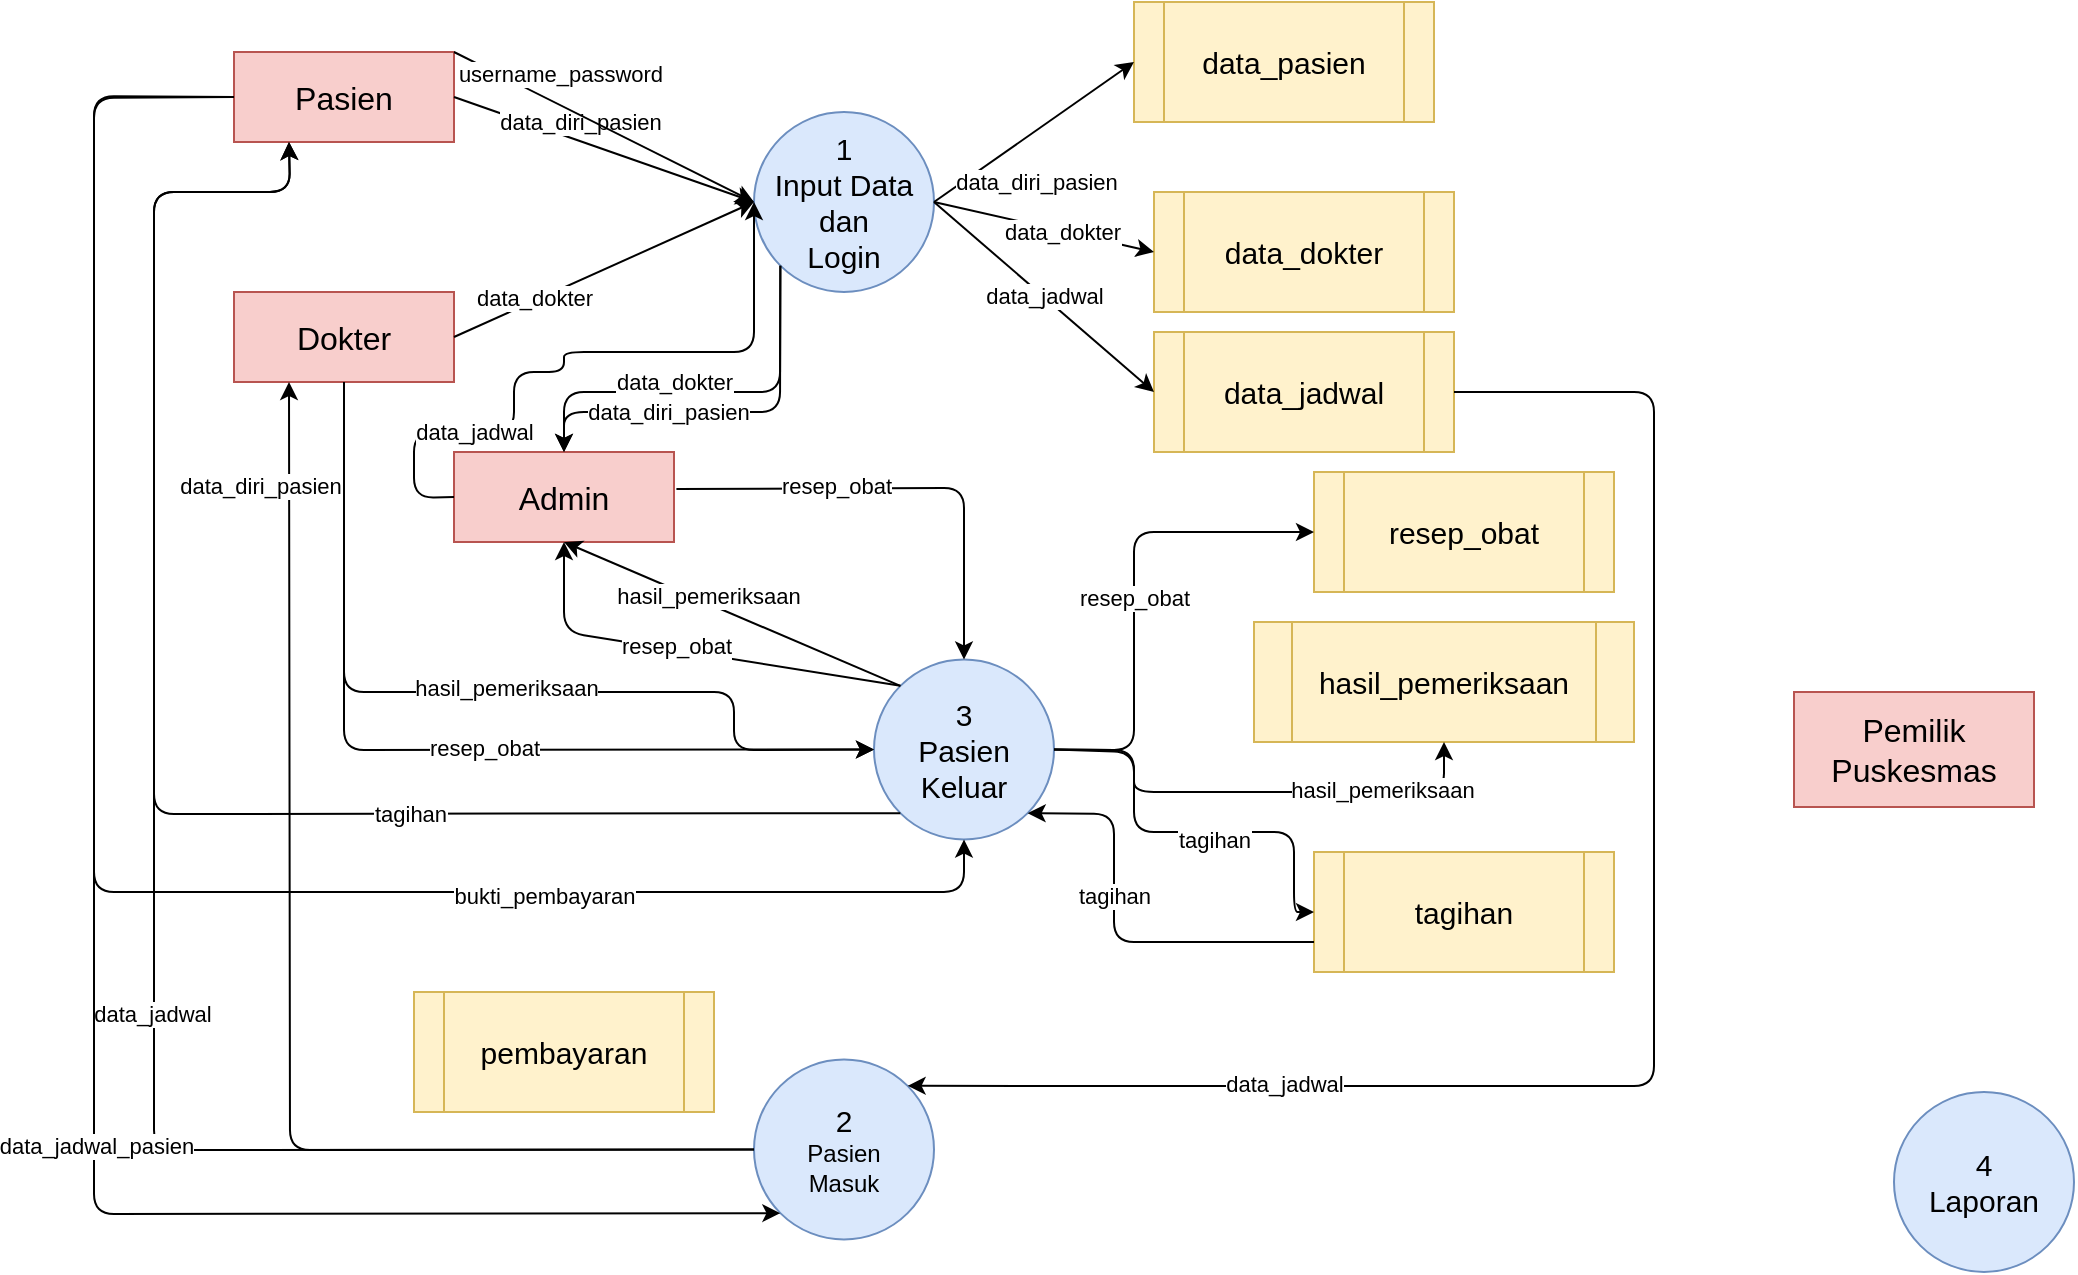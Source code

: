 <mxfile version="13.7.3" type="device"><diagram id="QzDFB-wpxWUMaIp89uO9" name="Page-1"><mxGraphModel dx="2505" dy="832" grid="1" gridSize="10" guides="1" tooltips="1" connect="1" arrows="1" fold="1" page="1" pageScale="1" pageWidth="1100" pageHeight="850" math="0" shadow="0"><root><mxCell id="0"/><mxCell id="1" parent="0"/><mxCell id="8AS-vJQlvqXDTW27lEK7-2" value="&lt;font style=&quot;font-size: 15px&quot;&gt;1&lt;br&gt;Input Data&lt;br&gt;dan&lt;br&gt;Login&lt;/font&gt;" style="ellipse;whiteSpace=wrap;html=1;aspect=fixed;fillColor=#dae8fc;strokeColor=#6c8ebf;" parent="1" vertex="1"><mxGeometry x="340" y="60" width="90" height="90" as="geometry"/></mxCell><mxCell id="8AS-vJQlvqXDTW27lEK7-3" value="&lt;span style=&quot;font-size: 15px&quot;&gt;2&lt;br&gt;&lt;/span&gt;Pasien&lt;br&gt;Masuk" style="ellipse;whiteSpace=wrap;html=1;aspect=fixed;fillColor=#dae8fc;strokeColor=#6c8ebf;" parent="1" vertex="1"><mxGeometry x="340" y="533.75" width="90" height="90" as="geometry"/></mxCell><mxCell id="8AS-vJQlvqXDTW27lEK7-4" value="&lt;span style=&quot;font-size: 15px&quot;&gt;3&lt;br&gt;Pasien&lt;br&gt;Keluar&lt;br&gt;&lt;/span&gt;" style="ellipse;whiteSpace=wrap;html=1;aspect=fixed;fillColor=#dae8fc;strokeColor=#6c8ebf;" parent="1" vertex="1"><mxGeometry x="400" y="333.75" width="90" height="90" as="geometry"/></mxCell><mxCell id="8AS-vJQlvqXDTW27lEK7-5" value="&lt;span style=&quot;font-size: 15px&quot;&gt;4&lt;br&gt;Laporan&lt;br&gt;&lt;/span&gt;" style="ellipse;whiteSpace=wrap;html=1;aspect=fixed;fillColor=#dae8fc;strokeColor=#6c8ebf;" parent="1" vertex="1"><mxGeometry x="910" y="550" width="90" height="90" as="geometry"/></mxCell><mxCell id="8AS-vJQlvqXDTW27lEK7-6" value="&lt;font style=&quot;font-size: 16px&quot;&gt;Pasien&lt;/font&gt;" style="rounded=0;whiteSpace=wrap;html=1;fillColor=#f8cecc;strokeColor=#b85450;" parent="1" vertex="1"><mxGeometry x="80" y="30" width="110" height="45" as="geometry"/></mxCell><mxCell id="8AS-vJQlvqXDTW27lEK7-7" value="&lt;font style=&quot;font-size: 16px&quot;&gt;Admin&lt;/font&gt;" style="rounded=0;whiteSpace=wrap;html=1;fillColor=#f8cecc;strokeColor=#b85450;" parent="1" vertex="1"><mxGeometry x="190" y="230" width="110" height="45" as="geometry"/></mxCell><mxCell id="8AS-vJQlvqXDTW27lEK7-8" value="&lt;font style=&quot;font-size: 16px&quot;&gt;Dokter&lt;/font&gt;" style="rounded=0;whiteSpace=wrap;html=1;fillColor=#f8cecc;strokeColor=#b85450;" parent="1" vertex="1"><mxGeometry x="80" y="150" width="110" height="45" as="geometry"/></mxCell><mxCell id="8AS-vJQlvqXDTW27lEK7-9" value="&lt;font style=&quot;font-size: 16px&quot;&gt;Pemilik&lt;br&gt;Puskesmas&lt;br&gt;&lt;/font&gt;" style="rounded=0;whiteSpace=wrap;html=1;fillColor=#f8cecc;strokeColor=#b85450;" parent="1" vertex="1"><mxGeometry x="860" y="350" width="120" height="57.5" as="geometry"/></mxCell><mxCell id="8AS-vJQlvqXDTW27lEK7-10" value="&lt;font style=&quot;font-size: 15px&quot;&gt;data_pasien&lt;/font&gt;" style="shape=process;whiteSpace=wrap;html=1;backgroundOutline=1;fillColor=#fff2cc;strokeColor=#d6b656;" parent="1" vertex="1"><mxGeometry x="530" y="5" width="150" height="60" as="geometry"/></mxCell><mxCell id="8AS-vJQlvqXDTW27lEK7-11" value="&lt;font style=&quot;font-size: 15px&quot;&gt;data_dokter&lt;/font&gt;" style="shape=process;whiteSpace=wrap;html=1;backgroundOutline=1;fillColor=#fff2cc;strokeColor=#d6b656;" parent="1" vertex="1"><mxGeometry x="540" y="100" width="150" height="60" as="geometry"/></mxCell><mxCell id="8AS-vJQlvqXDTW27lEK7-12" value="&lt;font style=&quot;font-size: 15px&quot;&gt;data_jadwal&lt;/font&gt;" style="shape=process;whiteSpace=wrap;html=1;backgroundOutline=1;fillColor=#fff2cc;strokeColor=#d6b656;" parent="1" vertex="1"><mxGeometry x="540" y="170" width="150" height="60" as="geometry"/></mxCell><mxCell id="8AS-vJQlvqXDTW27lEK7-13" value="&lt;font style=&quot;font-size: 15px&quot;&gt;hasil_pemeriksaan&lt;/font&gt;" style="shape=process;whiteSpace=wrap;html=1;backgroundOutline=1;fillColor=#fff2cc;strokeColor=#d6b656;" parent="1" vertex="1"><mxGeometry x="590" y="315" width="190" height="60" as="geometry"/></mxCell><mxCell id="8AS-vJQlvqXDTW27lEK7-14" value="&lt;font style=&quot;font-size: 15px&quot;&gt;tagihan&lt;/font&gt;" style="shape=process;whiteSpace=wrap;html=1;backgroundOutline=1;fillColor=#fff2cc;strokeColor=#d6b656;" parent="1" vertex="1"><mxGeometry x="620" y="430" width="150" height="60" as="geometry"/></mxCell><mxCell id="8AS-vJQlvqXDTW27lEK7-15" value="&lt;font style=&quot;font-size: 15px&quot;&gt;pembayaran&lt;/font&gt;" style="shape=process;whiteSpace=wrap;html=1;backgroundOutline=1;fillColor=#fff2cc;strokeColor=#d6b656;" parent="1" vertex="1"><mxGeometry x="170" y="500" width="150" height="60" as="geometry"/></mxCell><mxCell id="8AS-vJQlvqXDTW27lEK7-16" value="&lt;font style=&quot;font-size: 15px&quot;&gt;resep_obat&lt;/font&gt;" style="shape=process;whiteSpace=wrap;html=1;backgroundOutline=1;fillColor=#fff2cc;strokeColor=#d6b656;" parent="1" vertex="1"><mxGeometry x="620" y="240" width="150" height="60" as="geometry"/></mxCell><mxCell id="8AS-vJQlvqXDTW27lEK7-17" value="" style="endArrow=classic;html=1;exitX=1;exitY=0.5;exitDx=0;exitDy=0;entryX=0;entryY=0.5;entryDx=0;entryDy=0;" parent="1" source="8AS-vJQlvqXDTW27lEK7-6" target="8AS-vJQlvqXDTW27lEK7-2" edge="1"><mxGeometry width="50" height="50" relative="1" as="geometry"><mxPoint x="350" y="150" as="sourcePoint"/><mxPoint x="400" y="100" as="targetPoint"/></mxGeometry></mxCell><mxCell id="8AS-vJQlvqXDTW27lEK7-18" value="data_diri_pasien" style="edgeLabel;html=1;align=center;verticalAlign=middle;resizable=0;points=[];" parent="8AS-vJQlvqXDTW27lEK7-17" vertex="1" connectable="0"><mxGeometry x="-0.438" relative="1" as="geometry"><mxPoint x="20.86" y="-2.1" as="offset"/></mxGeometry></mxCell><mxCell id="8AS-vJQlvqXDTW27lEK7-19" value="" style="endArrow=classic;html=1;exitX=0;exitY=1;exitDx=0;exitDy=0;entryX=0.5;entryY=0;entryDx=0;entryDy=0;" parent="1" source="8AS-vJQlvqXDTW27lEK7-2" target="8AS-vJQlvqXDTW27lEK7-7" edge="1"><mxGeometry width="50" height="50" relative="1" as="geometry"><mxPoint x="400" y="150" as="sourcePoint"/><mxPoint x="450" y="100" as="targetPoint"/><Array as="points"><mxPoint x="353" y="210"/><mxPoint x="245" y="210"/></Array></mxGeometry></mxCell><mxCell id="8AS-vJQlvqXDTW27lEK7-20" value="data_diri_pasien" style="edgeLabel;html=1;align=center;verticalAlign=middle;resizable=0;points=[];" parent="8AS-vJQlvqXDTW27lEK7-19" vertex="1" connectable="0"><mxGeometry x="0.402" relative="1" as="geometry"><mxPoint x="11.41" as="offset"/></mxGeometry></mxCell><mxCell id="8AS-vJQlvqXDTW27lEK7-21" value="" style="endArrow=classic;html=1;exitX=1;exitY=0;exitDx=0;exitDy=0;entryX=0;entryY=0.5;entryDx=0;entryDy=0;" parent="1" source="8AS-vJQlvqXDTW27lEK7-6" target="8AS-vJQlvqXDTW27lEK7-2" edge="1"><mxGeometry width="50" height="50" relative="1" as="geometry"><mxPoint x="340" y="120" as="sourcePoint"/><mxPoint x="390" y="70" as="targetPoint"/></mxGeometry></mxCell><mxCell id="8AS-vJQlvqXDTW27lEK7-22" value="username_password" style="edgeLabel;html=1;align=center;verticalAlign=middle;resizable=0;points=[];" parent="8AS-vJQlvqXDTW27lEK7-21" vertex="1" connectable="0"><mxGeometry x="-0.719" relative="1" as="geometry"><mxPoint x="31.98" as="offset"/></mxGeometry></mxCell><mxCell id="8AS-vJQlvqXDTW27lEK7-23" value="" style="endArrow=classic;html=1;exitX=1;exitY=0.5;exitDx=0;exitDy=0;entryX=0;entryY=0.5;entryDx=0;entryDy=0;" parent="1" source="8AS-vJQlvqXDTW27lEK7-2" target="8AS-vJQlvqXDTW27lEK7-10" edge="1"><mxGeometry width="50" height="50" relative="1" as="geometry"><mxPoint x="470" y="150" as="sourcePoint"/><mxPoint x="520" y="100" as="targetPoint"/></mxGeometry></mxCell><mxCell id="8AS-vJQlvqXDTW27lEK7-24" value="data_diri_pasien" style="edgeLabel;html=1;align=center;verticalAlign=middle;resizable=0;points=[];" parent="8AS-vJQlvqXDTW27lEK7-23" vertex="1" connectable="0"><mxGeometry x="-0.71" relative="1" as="geometry"><mxPoint x="36.57" as="offset"/></mxGeometry></mxCell><mxCell id="8AS-vJQlvqXDTW27lEK7-25" value="" style="endArrow=classic;html=1;exitX=1;exitY=0.5;exitDx=0;exitDy=0;entryX=0;entryY=0.5;entryDx=0;entryDy=0;" parent="1" source="8AS-vJQlvqXDTW27lEK7-8" target="8AS-vJQlvqXDTW27lEK7-2" edge="1"><mxGeometry width="50" height="50" relative="1" as="geometry"><mxPoint x="320" y="150" as="sourcePoint"/><mxPoint x="370" y="100" as="targetPoint"/></mxGeometry></mxCell><mxCell id="8AS-vJQlvqXDTW27lEK7-26" value="data_dokter" style="edgeLabel;html=1;align=center;verticalAlign=middle;resizable=0;points=[];" parent="8AS-vJQlvqXDTW27lEK7-25" vertex="1" connectable="0"><mxGeometry x="-0.703" y="1" relative="1" as="geometry"><mxPoint x="18.12" y="-9.06" as="offset"/></mxGeometry></mxCell><mxCell id="8AS-vJQlvqXDTW27lEK7-27" value="" style="endArrow=classic;html=1;exitX=0;exitY=1;exitDx=0;exitDy=0;entryX=0.5;entryY=0;entryDx=0;entryDy=0;" parent="1" source="8AS-vJQlvqXDTW27lEK7-2" target="8AS-vJQlvqXDTW27lEK7-7" edge="1"><mxGeometry width="50" height="50" relative="1" as="geometry"><mxPoint x="360" y="160" as="sourcePoint"/><mxPoint x="410" y="110" as="targetPoint"/><Array as="points"><mxPoint x="353" y="200"/><mxPoint x="245" y="200"/></Array></mxGeometry></mxCell><mxCell id="8AS-vJQlvqXDTW27lEK7-28" value="data_dokter" style="edgeLabel;html=1;align=center;verticalAlign=middle;resizable=0;points=[];" parent="8AS-vJQlvqXDTW27lEK7-27" vertex="1" connectable="0"><mxGeometry x="0.333" relative="1" as="geometry"><mxPoint x="17.99" y="-5" as="offset"/></mxGeometry></mxCell><mxCell id="8AS-vJQlvqXDTW27lEK7-29" value="" style="endArrow=classic;html=1;exitX=1;exitY=0.5;exitDx=0;exitDy=0;entryX=0;entryY=0.5;entryDx=0;entryDy=0;" parent="1" source="8AS-vJQlvqXDTW27lEK7-2" target="8AS-vJQlvqXDTW27lEK7-11" edge="1"><mxGeometry width="50" height="50" relative="1" as="geometry"><mxPoint x="520" y="140" as="sourcePoint"/><mxPoint x="570" y="90" as="targetPoint"/></mxGeometry></mxCell><mxCell id="8AS-vJQlvqXDTW27lEK7-30" value="data_dokter" style="edgeLabel;html=1;align=center;verticalAlign=middle;resizable=0;points=[];" parent="8AS-vJQlvqXDTW27lEK7-29" vertex="1" connectable="0"><mxGeometry x="-0.289" y="-1" relative="1" as="geometry"><mxPoint x="24.83" y="4.51" as="offset"/></mxGeometry></mxCell><mxCell id="8AS-vJQlvqXDTW27lEK7-31" value="" style="endArrow=classic;html=1;exitX=0;exitY=0.5;exitDx=0;exitDy=0;entryX=0;entryY=0.5;entryDx=0;entryDy=0;" parent="1" source="8AS-vJQlvqXDTW27lEK7-7" target="8AS-vJQlvqXDTW27lEK7-2" edge="1"><mxGeometry width="50" height="50" relative="1" as="geometry"><mxPoint x="270" y="190" as="sourcePoint"/><mxPoint x="320" y="140" as="targetPoint"/><Array as="points"><mxPoint x="170" y="253"/><mxPoint x="170" y="220"/><mxPoint x="220" y="220"/><mxPoint x="220" y="190"/><mxPoint x="245" y="190"/><mxPoint x="245" y="180"/><mxPoint x="340" y="180"/></Array></mxGeometry></mxCell><mxCell id="8AS-vJQlvqXDTW27lEK7-32" value="data_jadwal" style="edgeLabel;html=1;align=center;verticalAlign=middle;resizable=0;points=[];" parent="8AS-vJQlvqXDTW27lEK7-31" vertex="1" connectable="0"><mxGeometry x="-0.435" relative="1" as="geometry"><mxPoint x="-12.42" as="offset"/></mxGeometry></mxCell><mxCell id="8AS-vJQlvqXDTW27lEK7-33" value="data_jadwal" style="endArrow=classic;html=1;exitX=1;exitY=0.5;exitDx=0;exitDy=0;entryX=0;entryY=0.5;entryDx=0;entryDy=0;" parent="1" source="8AS-vJQlvqXDTW27lEK7-2" target="8AS-vJQlvqXDTW27lEK7-12" edge="1"><mxGeometry width="50" height="50" relative="1" as="geometry"><mxPoint x="240" y="190" as="sourcePoint"/><mxPoint x="290" y="140" as="targetPoint"/></mxGeometry></mxCell><mxCell id="8AS-vJQlvqXDTW27lEK7-34" value="" style="endArrow=classic;html=1;exitX=1;exitY=0.5;exitDx=0;exitDy=0;entryX=1;entryY=0;entryDx=0;entryDy=0;" parent="1" source="8AS-vJQlvqXDTW27lEK7-12" target="8AS-vJQlvqXDTW27lEK7-3" edge="1"><mxGeometry width="50" height="50" relative="1" as="geometry"><mxPoint x="350" y="210" as="sourcePoint"/><mxPoint x="400" y="160" as="targetPoint"/><Array as="points"><mxPoint x="790" y="200"/><mxPoint x="790" y="547"/></Array></mxGeometry></mxCell><mxCell id="8AS-vJQlvqXDTW27lEK7-35" value="data_jadwal" style="edgeLabel;html=1;align=center;verticalAlign=middle;resizable=0;points=[];" parent="8AS-vJQlvqXDTW27lEK7-34" vertex="1" connectable="0"><mxGeometry x="0.549" y="-1" relative="1" as="geometry"><mxPoint x="3.07" as="offset"/></mxGeometry></mxCell><mxCell id="8AS-vJQlvqXDTW27lEK7-36" value="" style="endArrow=classic;html=1;exitX=0;exitY=0.5;exitDx=0;exitDy=0;entryX=0.25;entryY=1;entryDx=0;entryDy=0;" parent="1" source="8AS-vJQlvqXDTW27lEK7-3" target="8AS-vJQlvqXDTW27lEK7-6" edge="1"><mxGeometry width="50" height="50" relative="1" as="geometry"><mxPoint x="290" y="180" as="sourcePoint"/><mxPoint x="340" y="130" as="targetPoint"/><Array as="points"><mxPoint x="40" y="579"/><mxPoint x="40" y="100"/><mxPoint x="108" y="100"/></Array></mxGeometry></mxCell><mxCell id="8AS-vJQlvqXDTW27lEK7-37" value="data_jadwal" style="edgeLabel;html=1;align=center;verticalAlign=middle;resizable=0;points=[];" parent="8AS-vJQlvqXDTW27lEK7-36" vertex="1" connectable="0"><mxGeometry x="-0.156" y="1" relative="1" as="geometry"><mxPoint as="offset"/></mxGeometry></mxCell><mxCell id="8AS-vJQlvqXDTW27lEK7-38" value="" style="endArrow=classic;html=1;exitX=0;exitY=0.5;exitDx=0;exitDy=0;entryX=0;entryY=1;entryDx=0;entryDy=0;" parent="1" source="8AS-vJQlvqXDTW27lEK7-6" target="8AS-vJQlvqXDTW27lEK7-3" edge="1"><mxGeometry width="50" height="50" relative="1" as="geometry"><mxPoint x="320" y="300" as="sourcePoint"/><mxPoint x="370" y="250" as="targetPoint"/><Array as="points"><mxPoint x="10" y="53"/><mxPoint x="10" y="611"/></Array></mxGeometry></mxCell><mxCell id="8AS-vJQlvqXDTW27lEK7-39" value="data_jadwal_pasien" style="edgeLabel;html=1;align=center;verticalAlign=middle;resizable=0;points=[];" parent="8AS-vJQlvqXDTW27lEK7-38" vertex="1" connectable="0"><mxGeometry x="0.222" y="1" relative="1" as="geometry"><mxPoint as="offset"/></mxGeometry></mxCell><mxCell id="8AS-vJQlvqXDTW27lEK7-40" value="" style="endArrow=classic;html=1;exitX=0;exitY=0.5;exitDx=0;exitDy=0;entryX=0.25;entryY=1;entryDx=0;entryDy=0;" parent="1" source="8AS-vJQlvqXDTW27lEK7-3" target="8AS-vJQlvqXDTW27lEK7-8" edge="1"><mxGeometry width="50" height="50" relative="1" as="geometry"><mxPoint x="480" y="400" as="sourcePoint"/><mxPoint x="530" y="350" as="targetPoint"/><Array as="points"><mxPoint x="108" y="579"/></Array></mxGeometry></mxCell><mxCell id="8AS-vJQlvqXDTW27lEK7-41" value="data_diri_pasien" style="edgeLabel;html=1;align=center;verticalAlign=middle;resizable=0;points=[];" parent="8AS-vJQlvqXDTW27lEK7-40" vertex="1" connectable="0"><mxGeometry x="0.89" y="-1" relative="1" as="geometry"><mxPoint x="-16" y="17.33" as="offset"/></mxGeometry></mxCell><mxCell id="8AS-vJQlvqXDTW27lEK7-42" value="" style="endArrow=classic;html=1;exitX=0.5;exitY=1;exitDx=0;exitDy=0;entryX=0;entryY=0.5;entryDx=0;entryDy=0;" parent="1" source="8AS-vJQlvqXDTW27lEK7-8" target="8AS-vJQlvqXDTW27lEK7-4" edge="1"><mxGeometry width="50" height="50" relative="1" as="geometry"><mxPoint x="290" y="240" as="sourcePoint"/><mxPoint x="340" y="190" as="targetPoint"/><Array as="points"><mxPoint x="135" y="350"/><mxPoint x="330" y="350"/><mxPoint x="330" y="379"/></Array></mxGeometry></mxCell><mxCell id="8AS-vJQlvqXDTW27lEK7-43" value="hasil_pemeriksaan" style="edgeLabel;html=1;align=center;verticalAlign=middle;resizable=0;points=[];" parent="8AS-vJQlvqXDTW27lEK7-42" vertex="1" connectable="0"><mxGeometry x="0.05" y="2" relative="1" as="geometry"><mxPoint as="offset"/></mxGeometry></mxCell><mxCell id="8AS-vJQlvqXDTW27lEK7-44" value="" style="endArrow=classic;html=1;exitX=1;exitY=0.5;exitDx=0;exitDy=0;entryX=0.5;entryY=1;entryDx=0;entryDy=0;" parent="1" source="8AS-vJQlvqXDTW27lEK7-4" target="8AS-vJQlvqXDTW27lEK7-13" edge="1"><mxGeometry width="50" height="50" relative="1" as="geometry"><mxPoint x="290" y="240" as="sourcePoint"/><mxPoint x="340" y="190" as="targetPoint"/><Array as="points"><mxPoint x="530" y="380"/><mxPoint x="530" y="400"/><mxPoint x="685" y="400"/></Array></mxGeometry></mxCell><mxCell id="8AS-vJQlvqXDTW27lEK7-45" value="hasil_pemeriksaan" style="edgeLabel;html=1;align=center;verticalAlign=middle;resizable=0;points=[];" parent="8AS-vJQlvqXDTW27lEK7-44" vertex="1" connectable="0"><mxGeometry x="0.19" y="1" relative="1" as="geometry"><mxPoint x="40.57" as="offset"/></mxGeometry></mxCell><mxCell id="8AS-vJQlvqXDTW27lEK7-46" value="" style="endArrow=classic;html=1;exitX=0.5;exitY=1;exitDx=0;exitDy=0;entryX=0;entryY=0.5;entryDx=0;entryDy=0;" parent="1" source="8AS-vJQlvqXDTW27lEK7-8" target="8AS-vJQlvqXDTW27lEK7-4" edge="1"><mxGeometry width="50" height="50" relative="1" as="geometry"><mxPoint x="170" y="320" as="sourcePoint"/><mxPoint x="220" y="270" as="targetPoint"/><Array as="points"><mxPoint x="135" y="379"/></Array></mxGeometry></mxCell><mxCell id="8AS-vJQlvqXDTW27lEK7-47" value="resep_obat" style="edgeLabel;html=1;align=center;verticalAlign=middle;resizable=0;points=[];" parent="8AS-vJQlvqXDTW27lEK7-46" vertex="1" connectable="0"><mxGeometry x="0.132" y="1" relative="1" as="geometry"><mxPoint as="offset"/></mxGeometry></mxCell><mxCell id="8AS-vJQlvqXDTW27lEK7-48" value="" style="endArrow=classic;html=1;exitX=1;exitY=0.5;exitDx=0;exitDy=0;entryX=0;entryY=0.5;entryDx=0;entryDy=0;" parent="1" source="8AS-vJQlvqXDTW27lEK7-4" target="8AS-vJQlvqXDTW27lEK7-16" edge="1"><mxGeometry width="50" height="50" relative="1" as="geometry"><mxPoint x="410" y="290" as="sourcePoint"/><mxPoint x="460" y="240" as="targetPoint"/><Array as="points"><mxPoint x="530" y="379"/><mxPoint x="530" y="270"/></Array></mxGeometry></mxCell><mxCell id="8AS-vJQlvqXDTW27lEK7-49" value="resep_obat" style="edgeLabel;html=1;align=center;verticalAlign=middle;resizable=0;points=[];" parent="8AS-vJQlvqXDTW27lEK7-48" vertex="1" connectable="0"><mxGeometry x="-0.025" relative="1" as="geometry"><mxPoint as="offset"/></mxGeometry></mxCell><mxCell id="8AS-vJQlvqXDTW27lEK7-50" value="" style="endArrow=classic;html=1;exitX=0;exitY=0;exitDx=0;exitDy=0;entryX=0.5;entryY=1;entryDx=0;entryDy=0;" parent="1" source="8AS-vJQlvqXDTW27lEK7-4" target="8AS-vJQlvqXDTW27lEK7-7" edge="1"><mxGeometry width="50" height="50" relative="1" as="geometry"><mxPoint x="390" y="260" as="sourcePoint"/><mxPoint x="440" y="210" as="targetPoint"/></mxGeometry></mxCell><mxCell id="8AS-vJQlvqXDTW27lEK7-51" value="hasil_pemeriksaan" style="edgeLabel;html=1;align=center;verticalAlign=middle;resizable=0;points=[];" parent="8AS-vJQlvqXDTW27lEK7-50" vertex="1" connectable="0"><mxGeometry x="0.504" relative="1" as="geometry"><mxPoint x="30" y="9.15" as="offset"/></mxGeometry></mxCell><mxCell id="8AS-vJQlvqXDTW27lEK7-52" value="" style="endArrow=classic;html=1;exitX=0;exitY=0;exitDx=0;exitDy=0;entryX=0.5;entryY=1;entryDx=0;entryDy=0;" parent="1" source="8AS-vJQlvqXDTW27lEK7-4" target="8AS-vJQlvqXDTW27lEK7-7" edge="1"><mxGeometry width="50" height="50" relative="1" as="geometry"><mxPoint x="360" y="260" as="sourcePoint"/><mxPoint x="410" y="210" as="targetPoint"/><Array as="points"><mxPoint x="245" y="320"/></Array></mxGeometry></mxCell><mxCell id="8AS-vJQlvqXDTW27lEK7-53" value="resep_obat" style="edgeLabel;html=1;align=center;verticalAlign=middle;resizable=0;points=[];" parent="8AS-vJQlvqXDTW27lEK7-52" vertex="1" connectable="0"><mxGeometry x="0.062" y="-2" relative="1" as="geometry"><mxPoint as="offset"/></mxGeometry></mxCell><mxCell id="8AS-vJQlvqXDTW27lEK7-54" value="" style="endArrow=classic;html=1;exitX=1.011;exitY=0.41;exitDx=0;exitDy=0;exitPerimeter=0;entryX=0.5;entryY=0;entryDx=0;entryDy=0;" parent="1" source="8AS-vJQlvqXDTW27lEK7-7" target="8AS-vJQlvqXDTW27lEK7-4" edge="1"><mxGeometry width="50" height="50" relative="1" as="geometry"><mxPoint x="390" y="300" as="sourcePoint"/><mxPoint x="440" y="250" as="targetPoint"/><Array as="points"><mxPoint x="445" y="248"/></Array></mxGeometry></mxCell><mxCell id="8AS-vJQlvqXDTW27lEK7-55" value="resep_obat" style="edgeLabel;html=1;align=center;verticalAlign=middle;resizable=0;points=[];" parent="8AS-vJQlvqXDTW27lEK7-54" vertex="1" connectable="0"><mxGeometry x="-0.303" y="1" relative="1" as="geometry"><mxPoint as="offset"/></mxGeometry></mxCell><mxCell id="8AS-vJQlvqXDTW27lEK7-57" value="" style="endArrow=classic;html=1;exitX=1;exitY=0.5;exitDx=0;exitDy=0;entryX=0;entryY=0.5;entryDx=0;entryDy=0;" parent="1" source="8AS-vJQlvqXDTW27lEK7-4" target="8AS-vJQlvqXDTW27lEK7-14" edge="1"><mxGeometry width="50" height="50" relative="1" as="geometry"><mxPoint x="420" y="350" as="sourcePoint"/><mxPoint x="470" y="300" as="targetPoint"/><Array as="points"><mxPoint x="530" y="379"/><mxPoint x="530" y="420"/><mxPoint x="610" y="420"/><mxPoint x="610" y="460"/></Array></mxGeometry></mxCell><mxCell id="8AS-vJQlvqXDTW27lEK7-58" value="tagihan" style="edgeLabel;html=1;align=center;verticalAlign=middle;resizable=0;points=[];" parent="8AS-vJQlvqXDTW27lEK7-57" vertex="1" connectable="0"><mxGeometry x="-0.231" relative="1" as="geometry"><mxPoint x="40.05" y="3.75" as="offset"/></mxGeometry></mxCell><mxCell id="MIm6X8jvtmZJPWkgAiKS-1" value="" style="endArrow=classic;html=1;exitX=0;exitY=0.75;exitDx=0;exitDy=0;entryX=1;entryY=1;entryDx=0;entryDy=0;" edge="1" parent="1" source="8AS-vJQlvqXDTW27lEK7-14" target="8AS-vJQlvqXDTW27lEK7-4"><mxGeometry width="50" height="50" relative="1" as="geometry"><mxPoint x="450" y="280" as="sourcePoint"/><mxPoint x="500" y="230" as="targetPoint"/><Array as="points"><mxPoint x="520" y="475"/><mxPoint x="520" y="411"/></Array></mxGeometry></mxCell><mxCell id="MIm6X8jvtmZJPWkgAiKS-2" value="tagihan" style="edgeLabel;html=1;align=center;verticalAlign=middle;resizable=0;points=[];" vertex="1" connectable="0" parent="MIm6X8jvtmZJPWkgAiKS-1"><mxGeometry x="0.192" relative="1" as="geometry"><mxPoint as="offset"/></mxGeometry></mxCell><mxCell id="MIm6X8jvtmZJPWkgAiKS-3" value="" style="endArrow=classic;html=1;exitX=0;exitY=1;exitDx=0;exitDy=0;entryX=0.25;entryY=1;entryDx=0;entryDy=0;" edge="1" parent="1" source="8AS-vJQlvqXDTW27lEK7-4" target="8AS-vJQlvqXDTW27lEK7-6"><mxGeometry width="50" height="50" relative="1" as="geometry"><mxPoint x="280" y="300" as="sourcePoint"/><mxPoint x="330" y="250" as="targetPoint"/><Array as="points"><mxPoint x="40" y="411"/><mxPoint x="40" y="100"/><mxPoint x="108" y="100"/></Array></mxGeometry></mxCell><mxCell id="MIm6X8jvtmZJPWkgAiKS-4" value="tagihan" style="edgeLabel;html=1;align=center;verticalAlign=middle;resizable=0;points=[];" vertex="1" connectable="0" parent="MIm6X8jvtmZJPWkgAiKS-3"><mxGeometry x="-0.369" relative="1" as="geometry"><mxPoint as="offset"/></mxGeometry></mxCell><mxCell id="MIm6X8jvtmZJPWkgAiKS-5" value="" style="endArrow=classic;html=1;exitX=0;exitY=0.5;exitDx=0;exitDy=0;entryX=0.5;entryY=1;entryDx=0;entryDy=0;" edge="1" parent="1" source="8AS-vJQlvqXDTW27lEK7-6" target="8AS-vJQlvqXDTW27lEK7-4"><mxGeometry width="50" height="50" relative="1" as="geometry"><mxPoint x="130" y="290" as="sourcePoint"/><mxPoint x="180" y="240" as="targetPoint"/><Array as="points"><mxPoint x="10" y="52"/><mxPoint x="10" y="450"/><mxPoint x="445" y="450"/></Array></mxGeometry></mxCell><mxCell id="MIm6X8jvtmZJPWkgAiKS-6" value="bukti_pembayaran" style="edgeLabel;html=1;align=center;verticalAlign=middle;resizable=0;points=[];" vertex="1" connectable="0" parent="MIm6X8jvtmZJPWkgAiKS-5"><mxGeometry x="0.492" y="-2" relative="1" as="geometry"><mxPoint as="offset"/></mxGeometry></mxCell></root></mxGraphModel></diagram></mxfile>